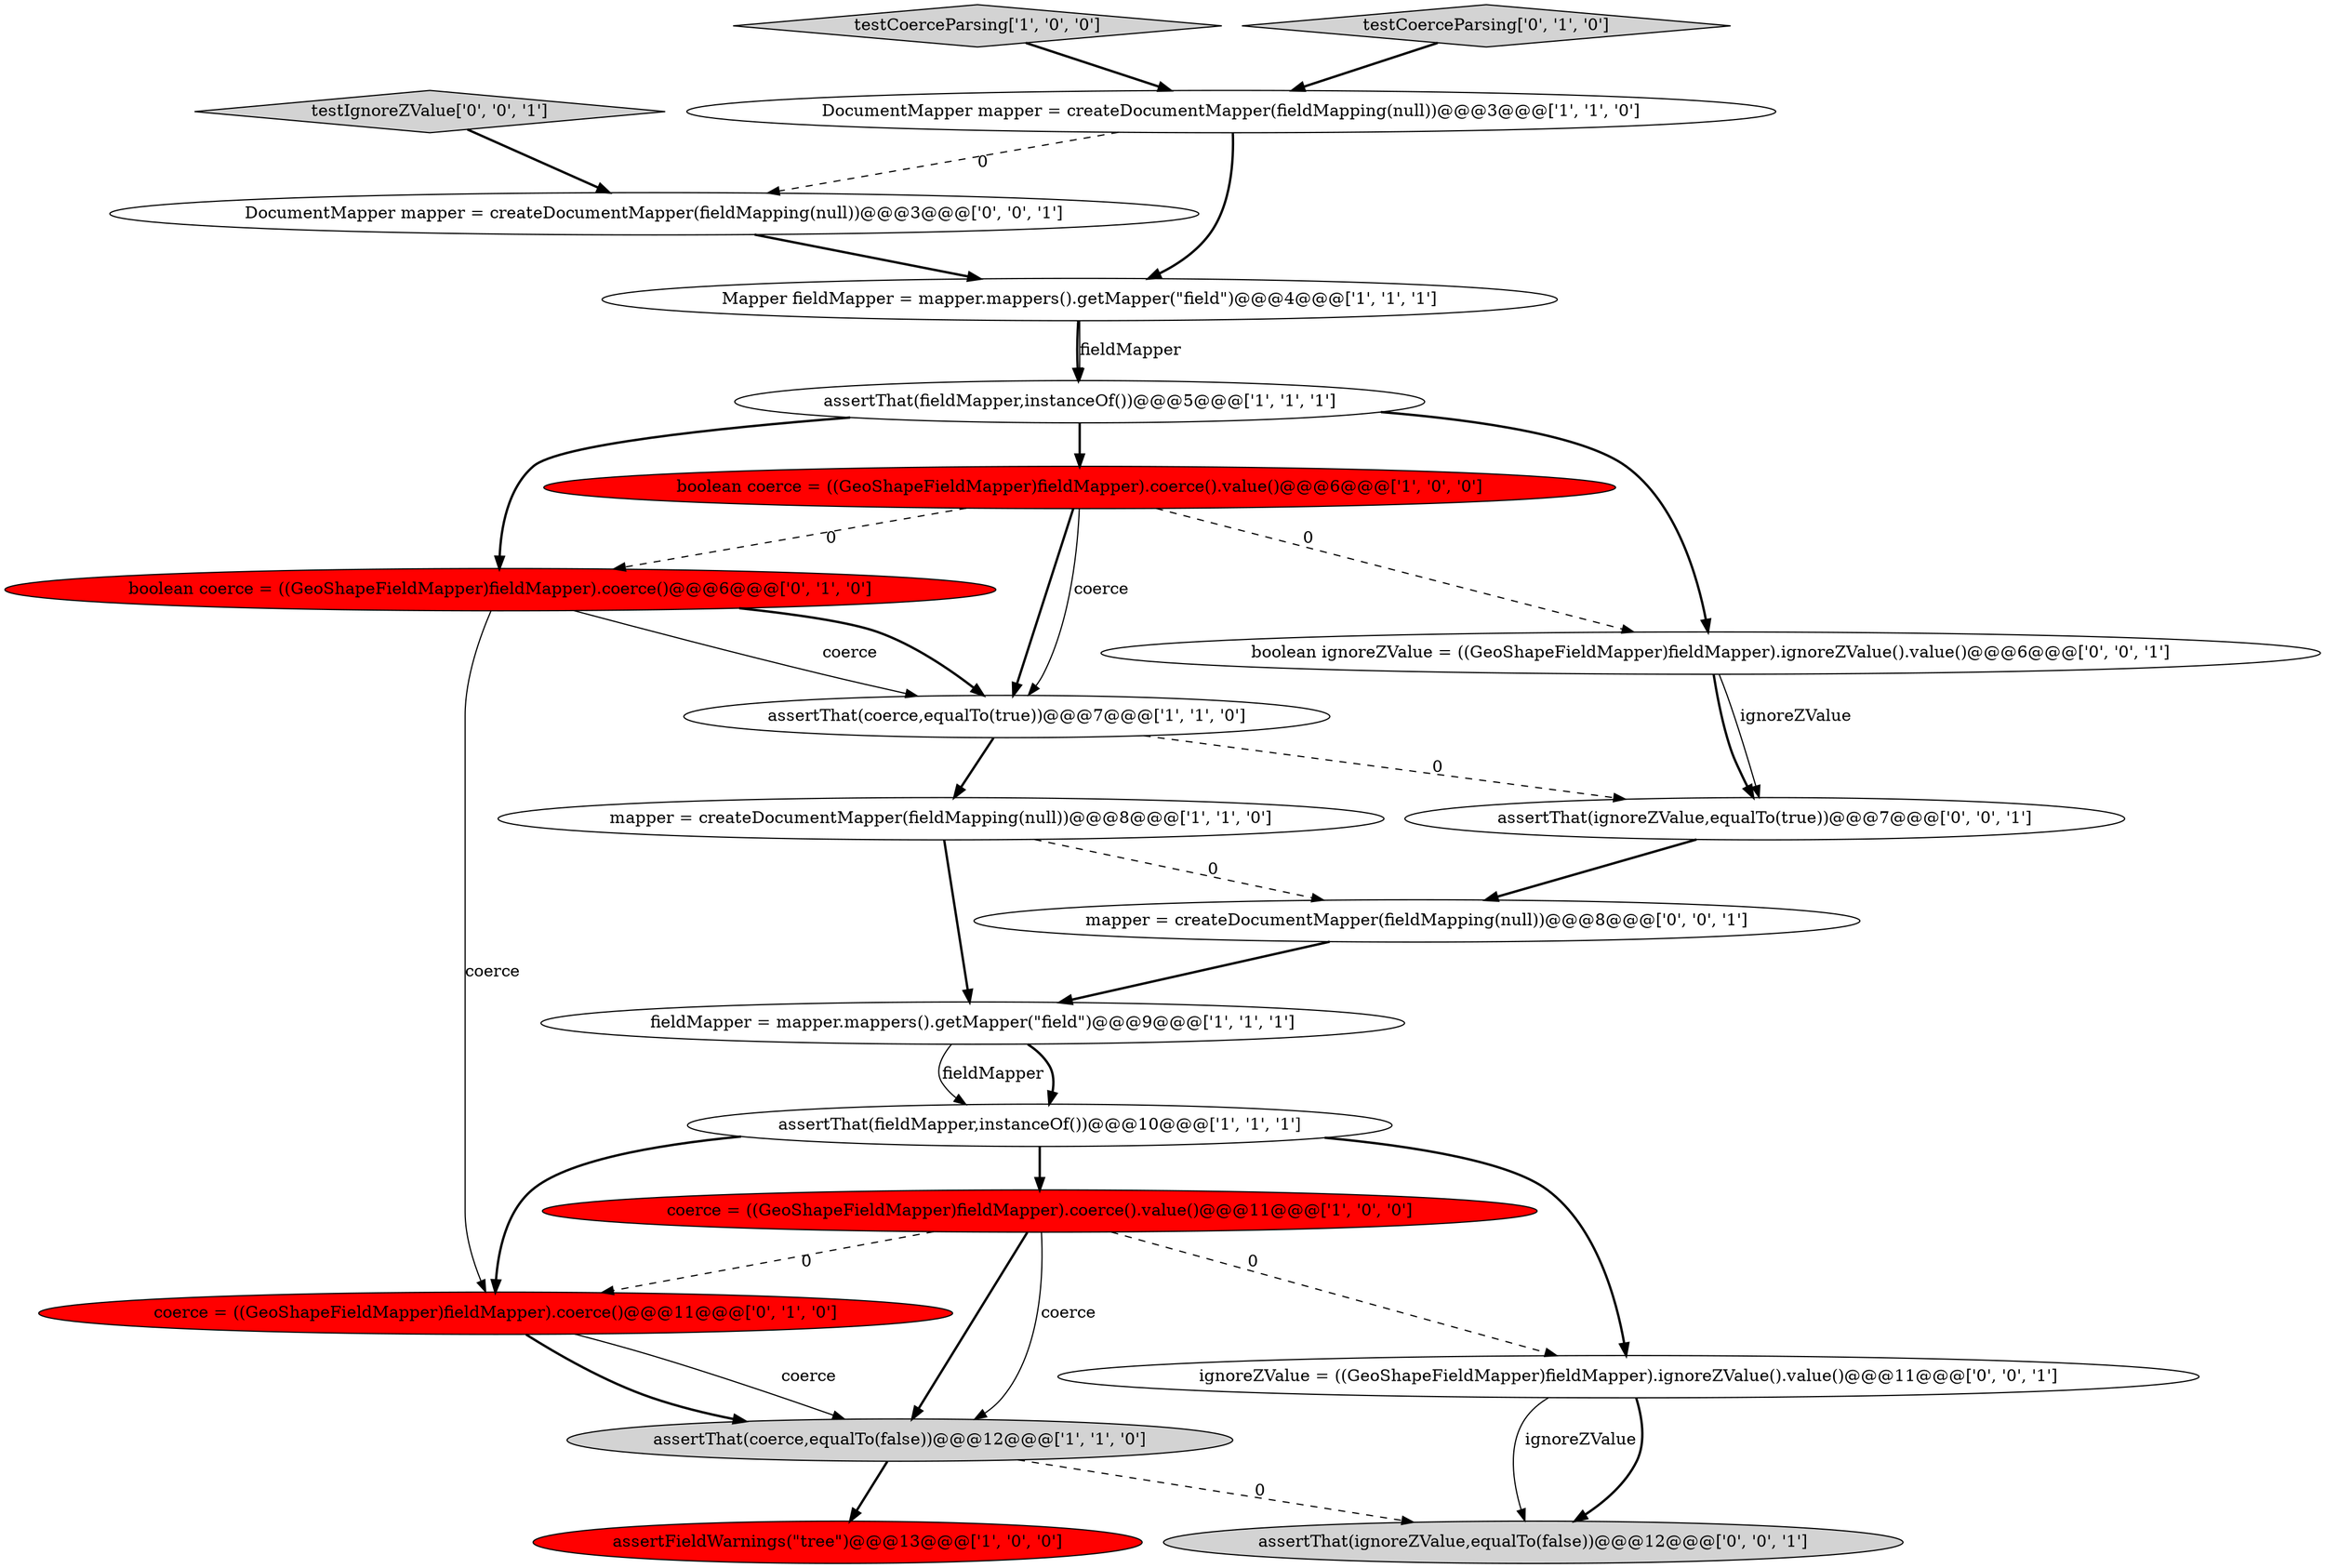 digraph {
3 [style = filled, label = "assertThat(fieldMapper,instanceOf())@@@10@@@['1', '1', '1']", fillcolor = white, shape = ellipse image = "AAA0AAABBB1BBB"];
6 [style = filled, label = "assertThat(fieldMapper,instanceOf())@@@5@@@['1', '1', '1']", fillcolor = white, shape = ellipse image = "AAA0AAABBB1BBB"];
18 [style = filled, label = "ignoreZValue = ((GeoShapeFieldMapper)fieldMapper).ignoreZValue().value()@@@11@@@['0', '0', '1']", fillcolor = white, shape = ellipse image = "AAA0AAABBB3BBB"];
7 [style = filled, label = "boolean coerce = ((GeoShapeFieldMapper)fieldMapper).coerce().value()@@@6@@@['1', '0', '0']", fillcolor = red, shape = ellipse image = "AAA1AAABBB1BBB"];
13 [style = filled, label = "coerce = ((GeoShapeFieldMapper)fieldMapper).coerce()@@@11@@@['0', '1', '0']", fillcolor = red, shape = ellipse image = "AAA1AAABBB2BBB"];
9 [style = filled, label = "assertThat(coerce,equalTo(true))@@@7@@@['1', '1', '0']", fillcolor = white, shape = ellipse image = "AAA0AAABBB1BBB"];
10 [style = filled, label = "testCoerceParsing['1', '0', '0']", fillcolor = lightgray, shape = diamond image = "AAA0AAABBB1BBB"];
4 [style = filled, label = "coerce = ((GeoShapeFieldMapper)fieldMapper).coerce().value()@@@11@@@['1', '0', '0']", fillcolor = red, shape = ellipse image = "AAA1AAABBB1BBB"];
16 [style = filled, label = "mapper = createDocumentMapper(fieldMapping(null))@@@8@@@['0', '0', '1']", fillcolor = white, shape = ellipse image = "AAA0AAABBB3BBB"];
21 [style = filled, label = "assertThat(ignoreZValue,equalTo(false))@@@12@@@['0', '0', '1']", fillcolor = lightgray, shape = ellipse image = "AAA0AAABBB3BBB"];
11 [style = filled, label = "Mapper fieldMapper = mapper.mappers().getMapper(\"field\")@@@4@@@['1', '1', '1']", fillcolor = white, shape = ellipse image = "AAA0AAABBB1BBB"];
8 [style = filled, label = "mapper = createDocumentMapper(fieldMapping(null))@@@8@@@['1', '1', '0']", fillcolor = white, shape = ellipse image = "AAA0AAABBB1BBB"];
1 [style = filled, label = "DocumentMapper mapper = createDocumentMapper(fieldMapping(null))@@@3@@@['1', '1', '0']", fillcolor = white, shape = ellipse image = "AAA0AAABBB1BBB"];
15 [style = filled, label = "assertThat(ignoreZValue,equalTo(true))@@@7@@@['0', '0', '1']", fillcolor = white, shape = ellipse image = "AAA0AAABBB3BBB"];
20 [style = filled, label = "DocumentMapper mapper = createDocumentMapper(fieldMapping(null))@@@3@@@['0', '0', '1']", fillcolor = white, shape = ellipse image = "AAA0AAABBB3BBB"];
14 [style = filled, label = "boolean coerce = ((GeoShapeFieldMapper)fieldMapper).coerce()@@@6@@@['0', '1', '0']", fillcolor = red, shape = ellipse image = "AAA1AAABBB2BBB"];
19 [style = filled, label = "boolean ignoreZValue = ((GeoShapeFieldMapper)fieldMapper).ignoreZValue().value()@@@6@@@['0', '0', '1']", fillcolor = white, shape = ellipse image = "AAA0AAABBB3BBB"];
12 [style = filled, label = "testCoerceParsing['0', '1', '0']", fillcolor = lightgray, shape = diamond image = "AAA0AAABBB2BBB"];
0 [style = filled, label = "assertThat(coerce,equalTo(false))@@@12@@@['1', '1', '0']", fillcolor = lightgray, shape = ellipse image = "AAA0AAABBB1BBB"];
2 [style = filled, label = "fieldMapper = mapper.mappers().getMapper(\"field\")@@@9@@@['1', '1', '1']", fillcolor = white, shape = ellipse image = "AAA0AAABBB1BBB"];
17 [style = filled, label = "testIgnoreZValue['0', '0', '1']", fillcolor = lightgray, shape = diamond image = "AAA0AAABBB3BBB"];
5 [style = filled, label = "assertFieldWarnings(\"tree\")@@@13@@@['1', '0', '0']", fillcolor = red, shape = ellipse image = "AAA1AAABBB1BBB"];
4->18 [style = dashed, label="0"];
8->16 [style = dashed, label="0"];
14->13 [style = solid, label="coerce"];
4->0 [style = solid, label="coerce"];
7->14 [style = dashed, label="0"];
2->3 [style = bold, label=""];
11->6 [style = bold, label=""];
6->19 [style = bold, label=""];
16->2 [style = bold, label=""];
9->8 [style = bold, label=""];
12->1 [style = bold, label=""];
15->16 [style = bold, label=""];
3->4 [style = bold, label=""];
14->9 [style = solid, label="coerce"];
19->15 [style = solid, label="ignoreZValue"];
4->0 [style = bold, label=""];
1->11 [style = bold, label=""];
3->18 [style = bold, label=""];
1->20 [style = dashed, label="0"];
6->14 [style = bold, label=""];
7->9 [style = bold, label=""];
7->9 [style = solid, label="coerce"];
2->3 [style = solid, label="fieldMapper"];
8->2 [style = bold, label=""];
9->15 [style = dashed, label="0"];
7->19 [style = dashed, label="0"];
0->21 [style = dashed, label="0"];
18->21 [style = solid, label="ignoreZValue"];
11->6 [style = solid, label="fieldMapper"];
3->13 [style = bold, label=""];
13->0 [style = solid, label="coerce"];
14->9 [style = bold, label=""];
17->20 [style = bold, label=""];
18->21 [style = bold, label=""];
19->15 [style = bold, label=""];
6->7 [style = bold, label=""];
4->13 [style = dashed, label="0"];
10->1 [style = bold, label=""];
0->5 [style = bold, label=""];
13->0 [style = bold, label=""];
20->11 [style = bold, label=""];
}
